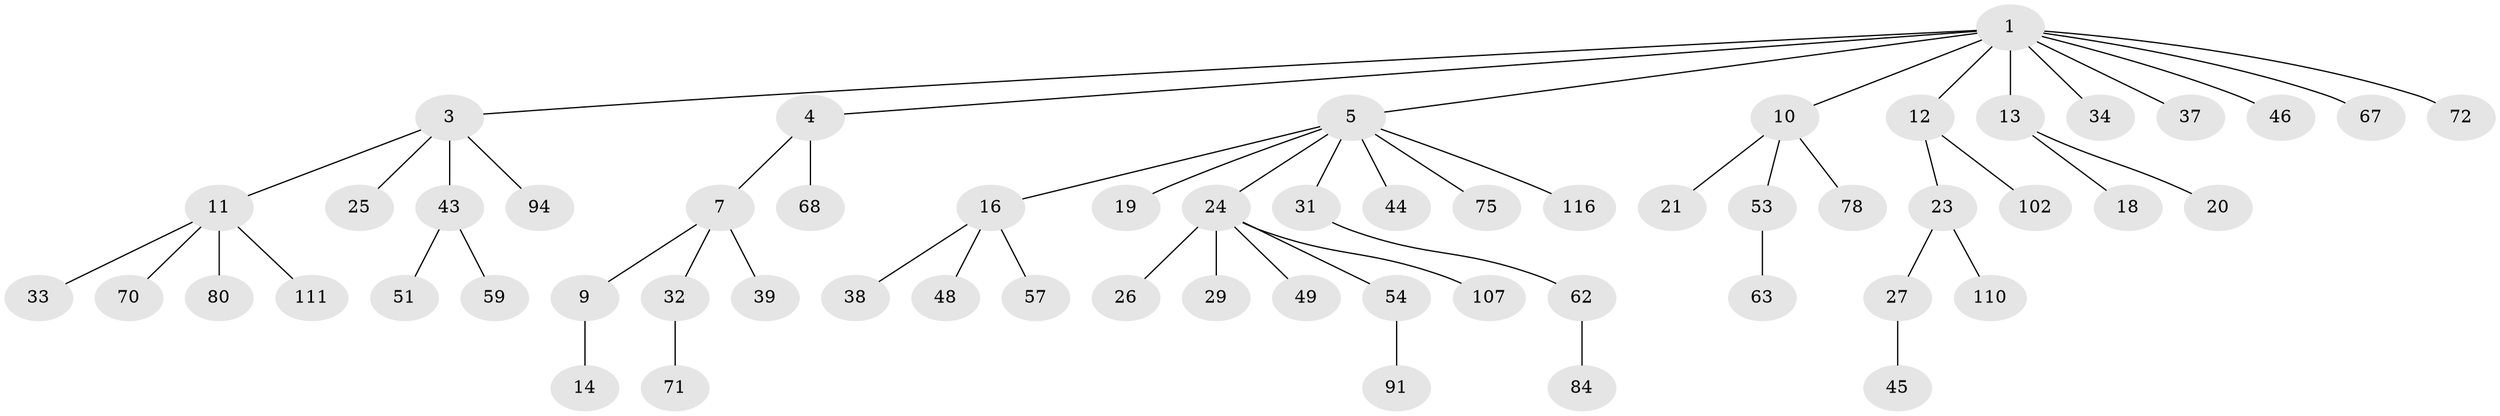 // original degree distribution, {7: 0.017241379310344827, 6: 0.02586206896551724, 5: 0.017241379310344827, 3: 0.08620689655172414, 4: 0.07758620689655173, 1: 0.5, 2: 0.27586206896551724}
// Generated by graph-tools (version 1.1) at 2025/15/03/09/25 04:15:38]
// undirected, 58 vertices, 57 edges
graph export_dot {
graph [start="1"]
  node [color=gray90,style=filled];
  1 [super="+2"];
  3 [super="+22"];
  4;
  5 [super="+6+64+60+17+86"];
  7 [super="+8+30+15+74+42"];
  9 [super="+36"];
  10 [super="+35"];
  11 [super="+47"];
  12;
  13 [super="+93"];
  14;
  16;
  18 [super="+40+99"];
  19 [super="+103"];
  20 [super="+56"];
  21 [super="+41+89"];
  23;
  24 [super="+28"];
  25;
  26;
  27 [super="+106+90"];
  29 [super="+61+100+115"];
  31;
  32 [super="+77"];
  33 [super="+58"];
  34;
  37 [super="+50"];
  38;
  39;
  43 [super="+55"];
  44;
  45;
  46;
  48;
  49 [super="+105"];
  51 [super="+114+66"];
  53;
  54;
  57 [super="+92+98"];
  59;
  62 [super="+73"];
  63;
  67;
  68 [super="+88"];
  70;
  71;
  72;
  75 [super="+76"];
  78 [super="+83"];
  80;
  84;
  91;
  94;
  102;
  107;
  110;
  111;
  116;
  1 -- 3;
  1 -- 4;
  1 -- 10;
  1 -- 34;
  1 -- 37;
  1 -- 46;
  1 -- 67;
  1 -- 5;
  1 -- 72;
  1 -- 12;
  1 -- 13;
  3 -- 11;
  3 -- 43;
  3 -- 94;
  3 -- 25;
  4 -- 7;
  4 -- 68;
  5 -- 31;
  5 -- 16;
  5 -- 19;
  5 -- 116;
  5 -- 24;
  5 -- 75;
  5 -- 44;
  7 -- 32;
  7 -- 9;
  7 -- 39;
  9 -- 14;
  10 -- 21;
  10 -- 78;
  10 -- 53;
  11 -- 33;
  11 -- 80;
  11 -- 111;
  11 -- 70;
  12 -- 23;
  12 -- 102;
  13 -- 18;
  13 -- 20;
  16 -- 38;
  16 -- 48;
  16 -- 57;
  23 -- 27;
  23 -- 110;
  24 -- 26;
  24 -- 29;
  24 -- 49;
  24 -- 54;
  24 -- 107;
  27 -- 45;
  31 -- 62;
  32 -- 71;
  43 -- 51;
  43 -- 59;
  53 -- 63;
  54 -- 91;
  62 -- 84;
}
